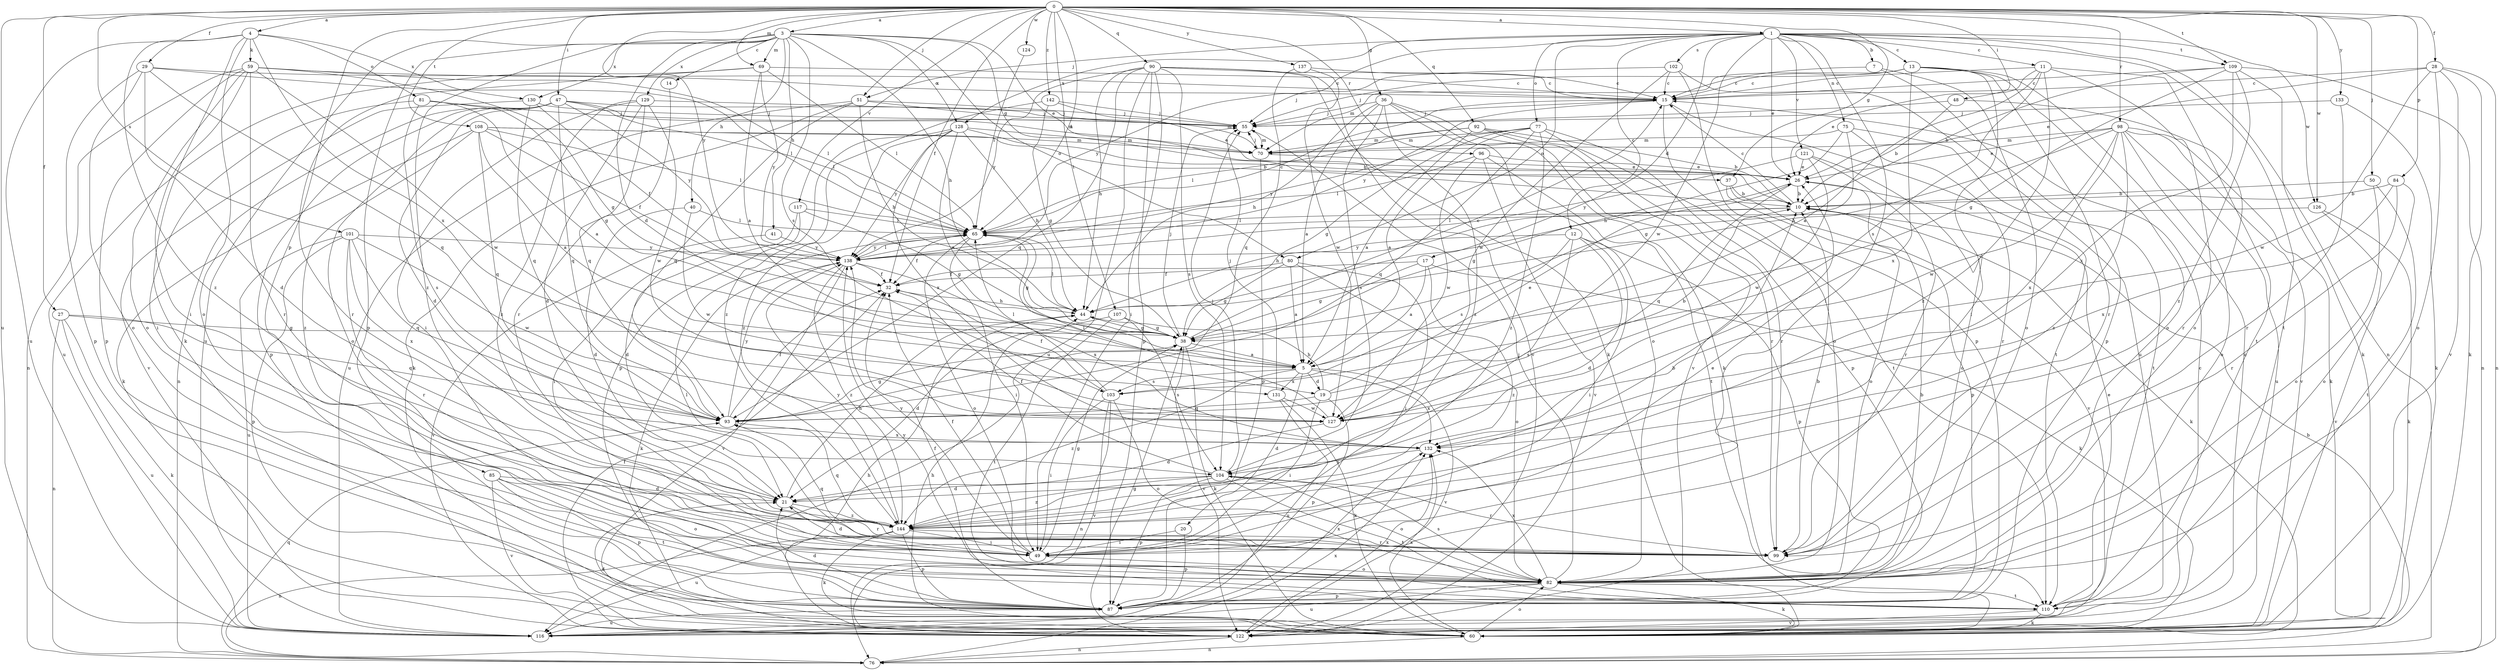 strict digraph  {
0;
1;
3;
4;
5;
7;
10;
11;
12;
13;
14;
15;
17;
19;
20;
21;
26;
27;
28;
29;
32;
36;
37;
38;
40;
41;
44;
47;
48;
49;
50;
51;
55;
59;
60;
65;
69;
70;
75;
76;
77;
80;
81;
82;
84;
85;
87;
90;
92;
93;
96;
98;
99;
101;
102;
103;
104;
107;
108;
109;
110;
116;
117;
121;
122;
124;
126;
127;
128;
129;
130;
131;
132;
133;
137;
138;
142;
144;
0 -> 1  [label=a];
0 -> 3  [label=a];
0 -> 4  [label=a];
0 -> 27  [label=f];
0 -> 28  [label=f];
0 -> 29  [label=f];
0 -> 32  [label=f];
0 -> 36  [label=g];
0 -> 37  [label=g];
0 -> 47  [label=i];
0 -> 48  [label=i];
0 -> 50  [label=j];
0 -> 51  [label=j];
0 -> 65  [label=l];
0 -> 69  [label=m];
0 -> 84  [label=p];
0 -> 85  [label=p];
0 -> 90  [label=q];
0 -> 92  [label=q];
0 -> 96  [label=r];
0 -> 98  [label=r];
0 -> 101  [label=s];
0 -> 107  [label=t];
0 -> 108  [label=t];
0 -> 109  [label=t];
0 -> 116  [label=u];
0 -> 117  [label=v];
0 -> 124  [label=w];
0 -> 126  [label=w];
0 -> 133  [label=y];
0 -> 137  [label=y];
0 -> 138  [label=y];
0 -> 142  [label=z];
1 -> 7  [label=b];
1 -> 11  [label=c];
1 -> 12  [label=c];
1 -> 13  [label=c];
1 -> 17  [label=d];
1 -> 26  [label=e];
1 -> 49  [label=i];
1 -> 51  [label=j];
1 -> 75  [label=n];
1 -> 76  [label=n];
1 -> 77  [label=o];
1 -> 80  [label=o];
1 -> 102  [label=s];
1 -> 109  [label=t];
1 -> 110  [label=t];
1 -> 121  [label=v];
1 -> 126  [label=w];
1 -> 127  [label=w];
1 -> 128  [label=x];
1 -> 138  [label=y];
3 -> 14  [label=c];
3 -> 19  [label=d];
3 -> 26  [label=e];
3 -> 37  [label=g];
3 -> 40  [label=h];
3 -> 41  [label=h];
3 -> 44  [label=h];
3 -> 69  [label=m];
3 -> 80  [label=o];
3 -> 87  [label=p];
3 -> 103  [label=s];
3 -> 116  [label=u];
3 -> 128  [label=x];
3 -> 129  [label=x];
3 -> 130  [label=x];
3 -> 144  [label=z];
4 -> 59  [label=k];
4 -> 60  [label=k];
4 -> 81  [label=o];
4 -> 82  [label=o];
4 -> 116  [label=u];
4 -> 130  [label=x];
4 -> 131  [label=x];
4 -> 144  [label=z];
5 -> 19  [label=d];
5 -> 20  [label=d];
5 -> 103  [label=s];
5 -> 122  [label=v];
5 -> 131  [label=x];
5 -> 132  [label=x];
5 -> 144  [label=z];
7 -> 15  [label=c];
7 -> 82  [label=o];
7 -> 87  [label=p];
10 -> 15  [label=c];
10 -> 44  [label=h];
10 -> 60  [label=k];
10 -> 65  [label=l];
11 -> 5  [label=a];
11 -> 15  [label=c];
11 -> 26  [label=e];
11 -> 82  [label=o];
11 -> 103  [label=s];
11 -> 110  [label=t];
11 -> 144  [label=z];
12 -> 21  [label=d];
12 -> 49  [label=i];
12 -> 87  [label=p];
12 -> 103  [label=s];
12 -> 104  [label=s];
12 -> 138  [label=y];
13 -> 15  [label=c];
13 -> 49  [label=i];
13 -> 55  [label=j];
13 -> 70  [label=m];
13 -> 82  [label=o];
13 -> 99  [label=r];
13 -> 116  [label=u];
13 -> 132  [label=x];
14 -> 99  [label=r];
15 -> 55  [label=j];
15 -> 82  [label=o];
15 -> 110  [label=t];
15 -> 138  [label=y];
17 -> 5  [label=a];
17 -> 32  [label=f];
17 -> 38  [label=g];
17 -> 60  [label=k];
17 -> 144  [label=z];
19 -> 10  [label=b];
19 -> 26  [label=e];
19 -> 44  [label=h];
19 -> 49  [label=i];
19 -> 87  [label=p];
19 -> 93  [label=q];
20 -> 49  [label=i];
20 -> 87  [label=p];
21 -> 44  [label=h];
21 -> 99  [label=r];
21 -> 144  [label=z];
26 -> 10  [label=b];
26 -> 38  [label=g];
26 -> 82  [label=o];
26 -> 93  [label=q];
27 -> 38  [label=g];
27 -> 60  [label=k];
27 -> 76  [label=n];
27 -> 93  [label=q];
27 -> 116  [label=u];
28 -> 15  [label=c];
28 -> 26  [label=e];
28 -> 60  [label=k];
28 -> 76  [label=n];
28 -> 82  [label=o];
28 -> 122  [label=v];
28 -> 127  [label=w];
29 -> 15  [label=c];
29 -> 21  [label=d];
29 -> 65  [label=l];
29 -> 82  [label=o];
29 -> 87  [label=p];
29 -> 93  [label=q];
32 -> 44  [label=h];
36 -> 5  [label=a];
36 -> 44  [label=h];
36 -> 55  [label=j];
36 -> 60  [label=k];
36 -> 82  [label=o];
36 -> 104  [label=s];
36 -> 122  [label=v];
36 -> 144  [label=z];
37 -> 10  [label=b];
37 -> 87  [label=p];
37 -> 122  [label=v];
38 -> 5  [label=a];
38 -> 15  [label=c];
38 -> 55  [label=j];
38 -> 60  [label=k];
38 -> 122  [label=v];
40 -> 21  [label=d];
40 -> 65  [label=l];
40 -> 127  [label=w];
41 -> 122  [label=v];
41 -> 138  [label=y];
44 -> 38  [label=g];
44 -> 65  [label=l];
47 -> 21  [label=d];
47 -> 55  [label=j];
47 -> 65  [label=l];
47 -> 70  [label=m];
47 -> 76  [label=n];
47 -> 82  [label=o];
47 -> 87  [label=p];
47 -> 93  [label=q];
47 -> 138  [label=y];
48 -> 10  [label=b];
48 -> 55  [label=j];
48 -> 99  [label=r];
49 -> 21  [label=d];
49 -> 26  [label=e];
49 -> 32  [label=f];
49 -> 38  [label=g];
49 -> 65  [label=l];
49 -> 82  [label=o];
49 -> 138  [label=y];
50 -> 10  [label=b];
50 -> 82  [label=o];
50 -> 110  [label=t];
51 -> 44  [label=h];
51 -> 55  [label=j];
51 -> 60  [label=k];
51 -> 70  [label=m];
51 -> 93  [label=q];
51 -> 116  [label=u];
55 -> 70  [label=m];
59 -> 15  [label=c];
59 -> 38  [label=g];
59 -> 49  [label=i];
59 -> 65  [label=l];
59 -> 76  [label=n];
59 -> 82  [label=o];
59 -> 87  [label=p];
59 -> 99  [label=r];
59 -> 127  [label=w];
60 -> 21  [label=d];
60 -> 44  [label=h];
60 -> 76  [label=n];
60 -> 82  [label=o];
60 -> 132  [label=x];
65 -> 15  [label=c];
65 -> 32  [label=f];
65 -> 38  [label=g];
65 -> 49  [label=i];
65 -> 82  [label=o];
65 -> 138  [label=y];
69 -> 5  [label=a];
69 -> 15  [label=c];
69 -> 65  [label=l];
69 -> 99  [label=r];
69 -> 116  [label=u];
69 -> 138  [label=y];
70 -> 26  [label=e];
70 -> 55  [label=j];
70 -> 87  [label=p];
75 -> 38  [label=g];
75 -> 44  [label=h];
75 -> 70  [label=m];
75 -> 99  [label=r];
75 -> 110  [label=t];
76 -> 10  [label=b];
76 -> 93  [label=q];
76 -> 132  [label=x];
77 -> 5  [label=a];
77 -> 38  [label=g];
77 -> 70  [label=m];
77 -> 87  [label=p];
77 -> 93  [label=q];
77 -> 99  [label=r];
77 -> 138  [label=y];
77 -> 144  [label=z];
80 -> 5  [label=a];
80 -> 32  [label=f];
80 -> 38  [label=g];
80 -> 49  [label=i];
80 -> 82  [label=o];
81 -> 5  [label=a];
81 -> 38  [label=g];
81 -> 49  [label=i];
81 -> 55  [label=j];
81 -> 104  [label=s];
82 -> 10  [label=b];
82 -> 55  [label=j];
82 -> 60  [label=k];
82 -> 87  [label=p];
82 -> 104  [label=s];
82 -> 110  [label=t];
82 -> 116  [label=u];
82 -> 132  [label=x];
84 -> 10  [label=b];
84 -> 82  [label=o];
84 -> 99  [label=r];
84 -> 132  [label=x];
85 -> 21  [label=d];
85 -> 82  [label=o];
85 -> 87  [label=p];
85 -> 110  [label=t];
85 -> 122  [label=v];
87 -> 21  [label=d];
87 -> 32  [label=f];
87 -> 116  [label=u];
87 -> 132  [label=x];
90 -> 15  [label=c];
90 -> 44  [label=h];
90 -> 49  [label=i];
90 -> 60  [label=k];
90 -> 87  [label=p];
90 -> 93  [label=q];
90 -> 104  [label=s];
90 -> 116  [label=u];
90 -> 122  [label=v];
90 -> 138  [label=y];
92 -> 5  [label=a];
92 -> 10  [label=b];
92 -> 65  [label=l];
92 -> 70  [label=m];
92 -> 99  [label=r];
92 -> 110  [label=t];
93 -> 32  [label=f];
93 -> 38  [label=g];
93 -> 132  [label=x];
93 -> 138  [label=y];
96 -> 26  [label=e];
96 -> 65  [label=l];
96 -> 110  [label=t];
96 -> 122  [label=v];
96 -> 127  [label=w];
98 -> 26  [label=e];
98 -> 44  [label=h];
98 -> 60  [label=k];
98 -> 70  [label=m];
98 -> 82  [label=o];
98 -> 116  [label=u];
98 -> 122  [label=v];
98 -> 127  [label=w];
98 -> 132  [label=x];
98 -> 144  [label=z];
99 -> 10  [label=b];
99 -> 93  [label=q];
101 -> 87  [label=p];
101 -> 93  [label=q];
101 -> 99  [label=r];
101 -> 116  [label=u];
101 -> 127  [label=w];
101 -> 132  [label=x];
101 -> 138  [label=y];
102 -> 15  [label=c];
102 -> 55  [label=j];
102 -> 87  [label=p];
102 -> 116  [label=u];
102 -> 127  [label=w];
103 -> 32  [label=f];
103 -> 49  [label=i];
103 -> 65  [label=l];
103 -> 76  [label=n];
103 -> 82  [label=o];
103 -> 122  [label=v];
104 -> 21  [label=d];
104 -> 32  [label=f];
104 -> 55  [label=j];
104 -> 82  [label=o];
104 -> 87  [label=p];
104 -> 99  [label=r];
104 -> 110  [label=t];
104 -> 144  [label=z];
107 -> 21  [label=d];
107 -> 38  [label=g];
107 -> 104  [label=s];
107 -> 110  [label=t];
108 -> 5  [label=a];
108 -> 10  [label=b];
108 -> 32  [label=f];
108 -> 60  [label=k];
108 -> 65  [label=l];
108 -> 70  [label=m];
108 -> 93  [label=q];
108 -> 144  [label=z];
109 -> 10  [label=b];
109 -> 15  [label=c];
109 -> 38  [label=g];
109 -> 60  [label=k];
109 -> 76  [label=n];
109 -> 132  [label=x];
109 -> 144  [label=z];
110 -> 26  [label=e];
110 -> 60  [label=k];
110 -> 122  [label=v];
110 -> 138  [label=y];
116 -> 15  [label=c];
117 -> 21  [label=d];
117 -> 38  [label=g];
117 -> 49  [label=i];
117 -> 65  [label=l];
121 -> 26  [label=e];
121 -> 82  [label=o];
121 -> 99  [label=r];
121 -> 127  [label=w];
121 -> 138  [label=y];
122 -> 32  [label=f];
122 -> 38  [label=g];
122 -> 44  [label=h];
122 -> 76  [label=n];
122 -> 132  [label=x];
124 -> 65  [label=l];
126 -> 60  [label=k];
126 -> 65  [label=l];
126 -> 122  [label=v];
127 -> 21  [label=d];
127 -> 65  [label=l];
128 -> 5  [label=a];
128 -> 10  [label=b];
128 -> 44  [label=h];
128 -> 70  [label=m];
128 -> 87  [label=p];
128 -> 132  [label=x];
128 -> 138  [label=y];
128 -> 144  [label=z];
129 -> 21  [label=d];
129 -> 49  [label=i];
129 -> 55  [label=j];
129 -> 93  [label=q];
129 -> 127  [label=w];
129 -> 144  [label=z];
130 -> 32  [label=f];
130 -> 55  [label=j];
130 -> 93  [label=q];
130 -> 122  [label=v];
131 -> 55  [label=j];
131 -> 60  [label=k];
131 -> 116  [label=u];
131 -> 127  [label=w];
132 -> 104  [label=s];
133 -> 55  [label=j];
133 -> 60  [label=k];
133 -> 99  [label=r];
137 -> 15  [label=c];
137 -> 93  [label=q];
137 -> 127  [label=w];
138 -> 32  [label=f];
138 -> 60  [label=k];
138 -> 65  [label=l];
138 -> 122  [label=v];
138 -> 132  [label=x];
138 -> 144  [label=z];
142 -> 26  [label=e];
142 -> 38  [label=g];
142 -> 55  [label=j];
142 -> 144  [label=z];
144 -> 10  [label=b];
144 -> 49  [label=i];
144 -> 60  [label=k];
144 -> 76  [label=n];
144 -> 87  [label=p];
144 -> 93  [label=q];
144 -> 99  [label=r];
144 -> 116  [label=u];
144 -> 138  [label=y];
}
